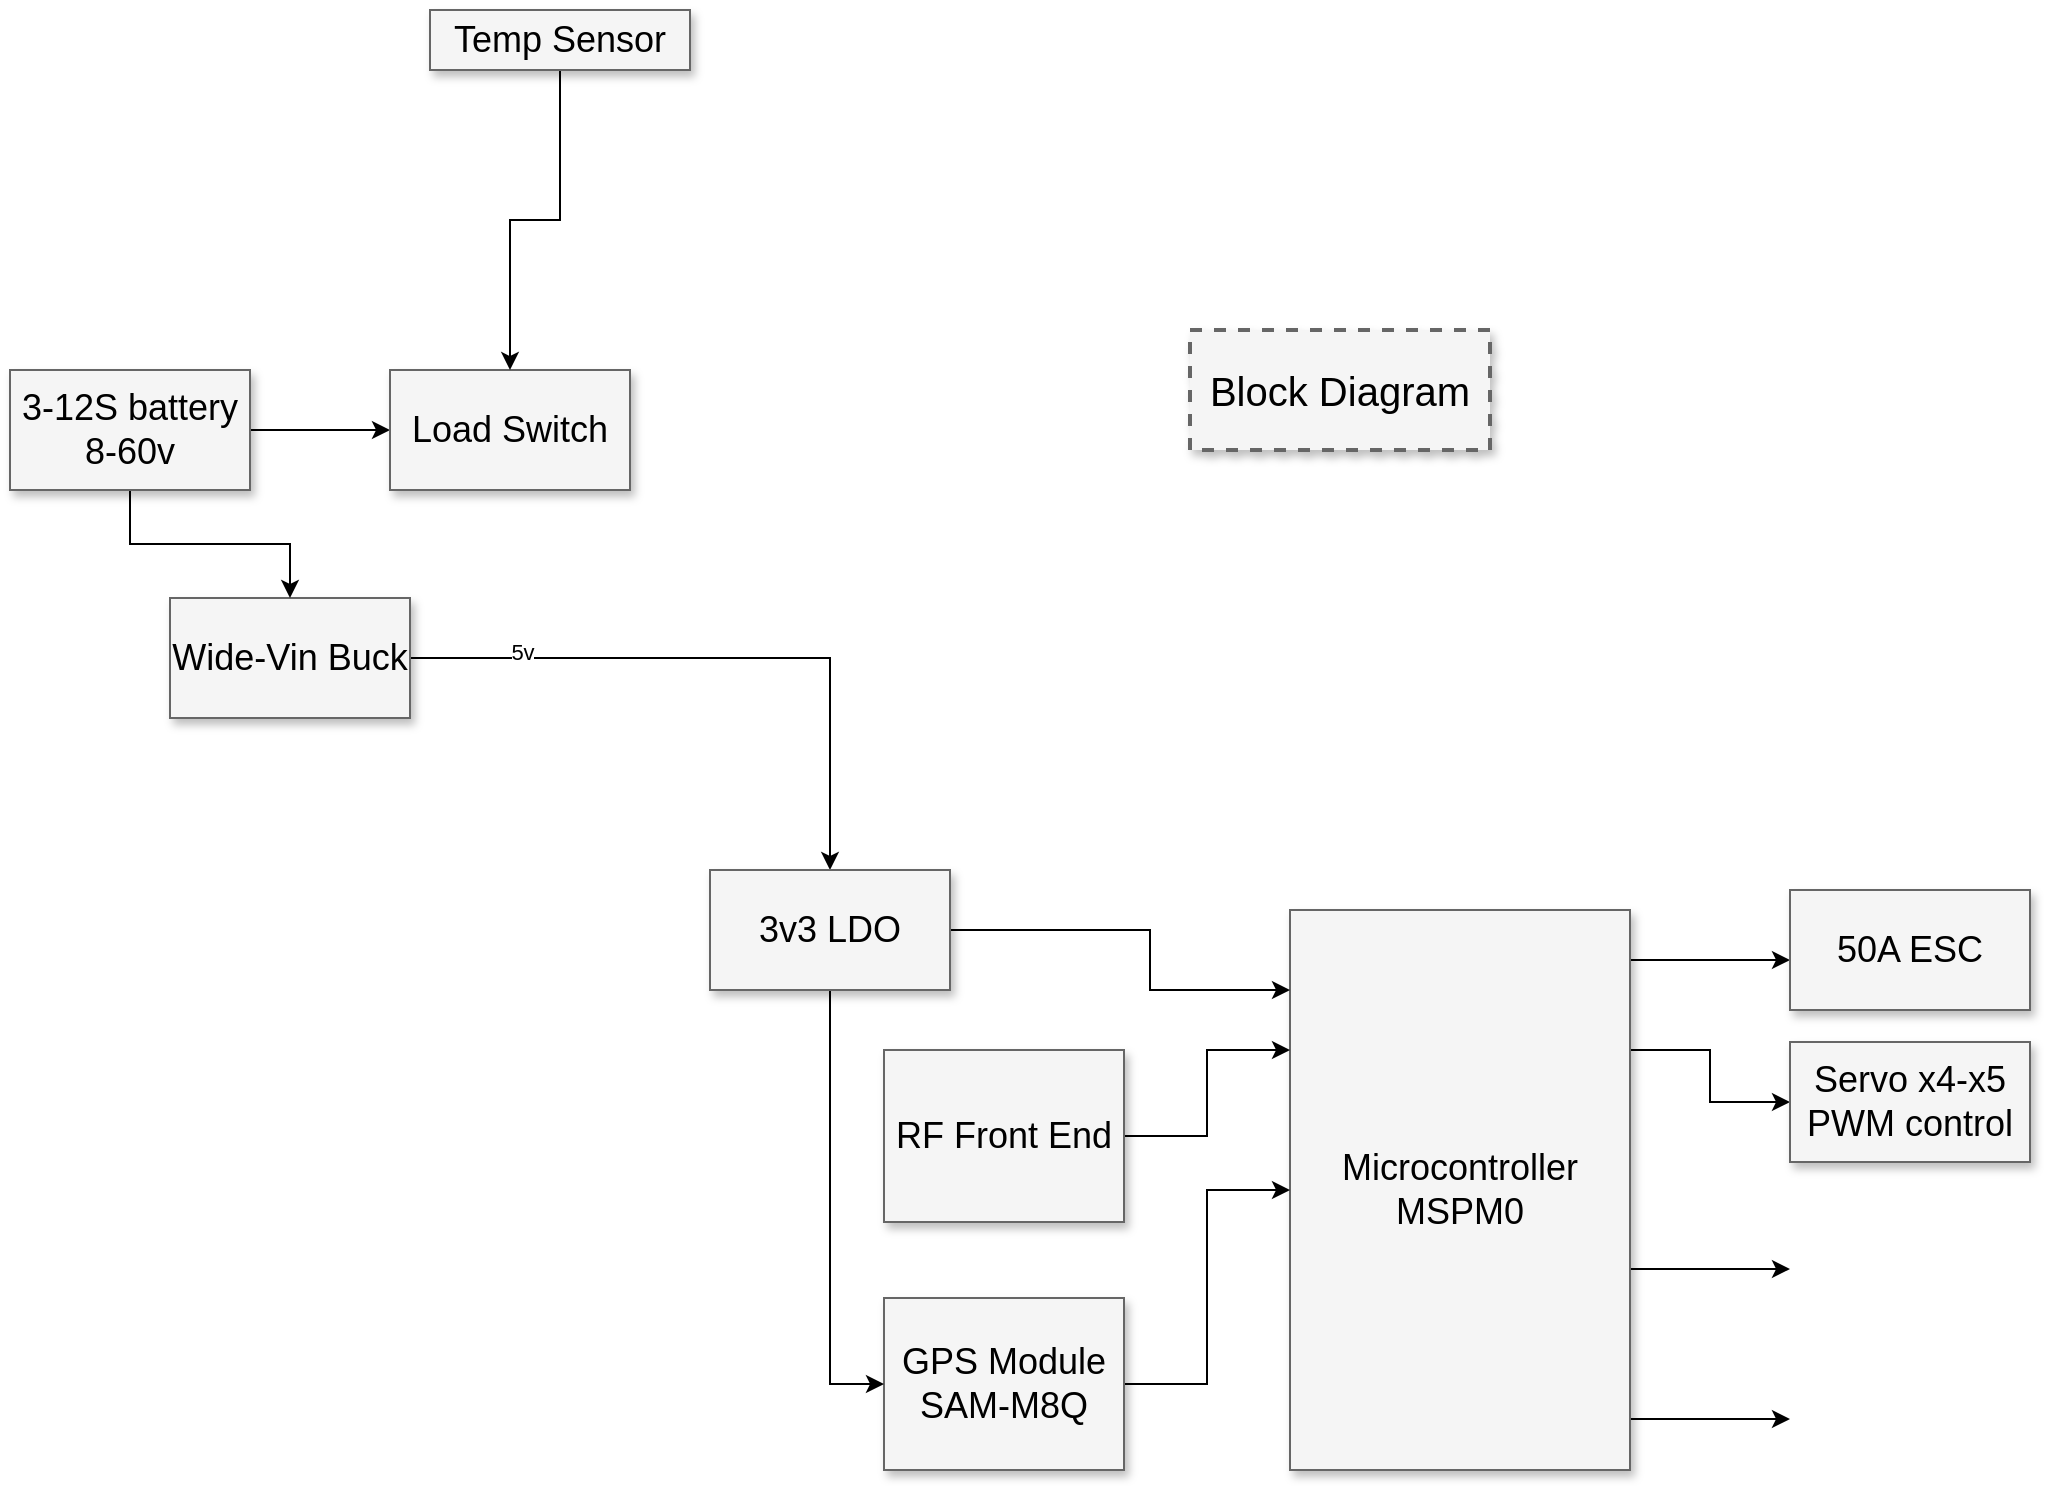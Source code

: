<mxfile version="24.3.0" type="github" pages="3">
  <diagram name="System Level" id="90a13364-a465-7bf4-72fc-28e22215d7a0">
    <mxGraphModel dx="1027" dy="943" grid="1" gridSize="10" guides="1" tooltips="1" connect="1" arrows="1" fold="1" page="1" pageScale="1.5" pageWidth="1169" pageHeight="826" background="none" math="0" shadow="0">
      <root>
        <mxCell id="0" style=";html=1;" />
        <mxCell id="1" style=";html=1;" parent="0" />
        <mxCell id="3a17f1ce550125da-1" value="Block Diagram" style="whiteSpace=wrap;html=1;shadow=1;fontSize=20;fillColor=#f5f5f5;strokeColor=#666666;strokeWidth=2;dashed=1;" parent="1" vertex="1">
          <mxGeometry x="910" y="310" width="150" height="60" as="geometry" />
        </mxCell>
        <mxCell id="3a17f1ce550125da-13" style="edgeStyle=elbowEdgeStyle;rounded=0;html=1;startArrow=none;startFill=0;jettySize=auto;orthogonalLoop=1;fontSize=18;elbow=vertical;" parent="1" source="3a17f1ce550125da-2" target="3a17f1ce550125da-4" edge="1">
          <mxGeometry relative="1" as="geometry" />
        </mxCell>
        <mxCell id="3a17f1ce550125da-15" style="edgeStyle=elbowEdgeStyle;rounded=0;html=1;startArrow=none;startFill=0;jettySize=auto;orthogonalLoop=1;fontSize=18;elbow=vertical;" parent="1" source="3a17f1ce550125da-2" edge="1">
          <mxGeometry relative="1" as="geometry">
            <mxPoint x="1210" y="779.667" as="targetPoint" />
          </mxGeometry>
        </mxCell>
        <mxCell id="3a17f1ce550125da-16" style="edgeStyle=elbowEdgeStyle;rounded=0;html=1;startArrow=none;startFill=0;jettySize=auto;orthogonalLoop=1;fontSize=18;elbow=vertical;" parent="1" source="3a17f1ce550125da-2" edge="1">
          <mxGeometry relative="1" as="geometry">
            <mxPoint x="1210" y="854.667" as="targetPoint" />
          </mxGeometry>
        </mxCell>
        <mxCell id="zuolDauROYkUTVZx15f1-5" style="edgeStyle=orthogonalEdgeStyle;rounded=0;orthogonalLoop=1;jettySize=auto;html=1;exitX=1;exitY=0.25;exitDx=0;exitDy=0;" edge="1" parent="1" source="3a17f1ce550125da-2" target="zuolDauROYkUTVZx15f1-4">
          <mxGeometry relative="1" as="geometry" />
        </mxCell>
        <mxCell id="3a17f1ce550125da-2" value="Microcontroller&lt;div&gt;MSPM0&lt;/div&gt;" style="whiteSpace=wrap;html=1;shadow=1;fontSize=18;fillColor=#f5f5f5;strokeColor=#666666;" parent="1" vertex="1">
          <mxGeometry x="960" y="600" width="170" height="280" as="geometry" />
        </mxCell>
        <mxCell id="3a17f1ce550125da-4" value="50A ESC" style="whiteSpace=wrap;html=1;shadow=1;fontSize=18;fillColor=#f5f5f5;strokeColor=#666666;" parent="1" vertex="1">
          <mxGeometry x="1210" y="590" width="120" height="60" as="geometry" />
        </mxCell>
        <mxCell id="zuolDauROYkUTVZx15f1-3" style="edgeStyle=orthogonalEdgeStyle;rounded=0;orthogonalLoop=1;jettySize=auto;html=1;entryX=0;entryY=0.25;entryDx=0;entryDy=0;" edge="1" parent="1" source="3a17f1ce550125da-8" target="3a17f1ce550125da-2">
          <mxGeometry relative="1" as="geometry" />
        </mxCell>
        <mxCell id="3a17f1ce550125da-8" value="RF Front End" style="whiteSpace=wrap;html=1;shadow=1;fontSize=18;fillColor=#f5f5f5;strokeColor=#666666;" parent="1" vertex="1">
          <mxGeometry x="757" y="670" width="120" height="86" as="geometry" />
        </mxCell>
        <mxCell id="zuolDauROYkUTVZx15f1-8" style="edgeStyle=orthogonalEdgeStyle;rounded=0;orthogonalLoop=1;jettySize=auto;html=1;entryX=0.5;entryY=0;entryDx=0;entryDy=0;" edge="1" parent="1" source="3a17f1ce550125da-9" target="zuolDauROYkUTVZx15f1-10">
          <mxGeometry relative="1" as="geometry">
            <mxPoint x="740" y="540" as="targetPoint" />
          </mxGeometry>
        </mxCell>
        <mxCell id="zuolDauROYkUTVZx15f1-9" value="5v" style="edgeLabel;html=1;align=center;verticalAlign=middle;resizable=0;points=[];" vertex="1" connectable="0" parent="zuolDauROYkUTVZx15f1-8">
          <mxGeometry x="-0.645" y="3" relative="1" as="geometry">
            <mxPoint as="offset" />
          </mxGeometry>
        </mxCell>
        <mxCell id="3a17f1ce550125da-9" value="Wide-Vin Buck" style="whiteSpace=wrap;html=1;shadow=1;fontSize=18;fillColor=#f5f5f5;strokeColor=#666666;" parent="1" vertex="1">
          <mxGeometry x="400" y="444" width="120" height="60" as="geometry" />
        </mxCell>
        <mxCell id="zuolDauROYkUTVZx15f1-6" style="edgeStyle=orthogonalEdgeStyle;rounded=0;orthogonalLoop=1;jettySize=auto;html=1;" edge="1" parent="1" source="3a17f1ce550125da-11" target="ZlpAF3IKrW8_DP4FORK2-1">
          <mxGeometry relative="1" as="geometry" />
        </mxCell>
        <mxCell id="zuolDauROYkUTVZx15f1-7" style="edgeStyle=orthogonalEdgeStyle;rounded=0;orthogonalLoop=1;jettySize=auto;html=1;" edge="1" parent="1" source="3a17f1ce550125da-11" target="3a17f1ce550125da-9">
          <mxGeometry relative="1" as="geometry" />
        </mxCell>
        <mxCell id="3a17f1ce550125da-11" value="3-12S battery&lt;div&gt;8-60v&lt;/div&gt;" style="whiteSpace=wrap;html=1;shadow=1;fontSize=18;fillColor=#f5f5f5;strokeColor=#666666;" parent="1" vertex="1">
          <mxGeometry x="320" y="330" width="120" height="60" as="geometry" />
        </mxCell>
        <mxCell id="ZlpAF3IKrW8_DP4FORK2-1" value="Load Switch" style="whiteSpace=wrap;html=1;shadow=1;fontSize=18;fillColor=#f5f5f5;strokeColor=#666666;" vertex="1" parent="1">
          <mxGeometry x="510" y="330" width="120" height="60" as="geometry" />
        </mxCell>
        <mxCell id="ZlpAF3IKrW8_DP4FORK2-3" style="edgeStyle=orthogonalEdgeStyle;rounded=0;orthogonalLoop=1;jettySize=auto;html=1;entryX=0.5;entryY=0;entryDx=0;entryDy=0;" edge="1" parent="1" source="ZlpAF3IKrW8_DP4FORK2-2" target="ZlpAF3IKrW8_DP4FORK2-1">
          <mxGeometry relative="1" as="geometry" />
        </mxCell>
        <mxCell id="ZlpAF3IKrW8_DP4FORK2-2" value="Temp Sensor" style="whiteSpace=wrap;html=1;shadow=1;fontSize=18;fillColor=#f5f5f5;strokeColor=#666666;" vertex="1" parent="1">
          <mxGeometry x="530" y="150" width="130" height="30" as="geometry" />
        </mxCell>
        <mxCell id="zuolDauROYkUTVZx15f1-2" style="edgeStyle=orthogonalEdgeStyle;rounded=0;orthogonalLoop=1;jettySize=auto;html=1;" edge="1" parent="1" source="zuolDauROYkUTVZx15f1-1" target="3a17f1ce550125da-2">
          <mxGeometry relative="1" as="geometry" />
        </mxCell>
        <mxCell id="zuolDauROYkUTVZx15f1-1" value="GPS Module&lt;div&gt;SAM-M8Q&lt;/div&gt;" style="whiteSpace=wrap;html=1;shadow=1;fontSize=18;fillColor=#f5f5f5;strokeColor=#666666;" vertex="1" parent="1">
          <mxGeometry x="757" y="794" width="120" height="86" as="geometry" />
        </mxCell>
        <mxCell id="zuolDauROYkUTVZx15f1-4" value="Servo x4-x5&lt;div&gt;PWM control&lt;/div&gt;" style="whiteSpace=wrap;html=1;shadow=1;fontSize=18;fillColor=#f5f5f5;strokeColor=#666666;" vertex="1" parent="1">
          <mxGeometry x="1210" y="666" width="120" height="60" as="geometry" />
        </mxCell>
        <mxCell id="zuolDauROYkUTVZx15f1-11" style="edgeStyle=orthogonalEdgeStyle;rounded=0;orthogonalLoop=1;jettySize=auto;html=1;" edge="1" parent="1" source="zuolDauROYkUTVZx15f1-10" target="3a17f1ce550125da-2">
          <mxGeometry relative="1" as="geometry">
            <Array as="points">
              <mxPoint x="890" y="610" />
              <mxPoint x="890" y="640" />
            </Array>
          </mxGeometry>
        </mxCell>
        <mxCell id="zuolDauROYkUTVZx15f1-12" style="edgeStyle=orthogonalEdgeStyle;rounded=0;orthogonalLoop=1;jettySize=auto;html=1;entryX=0;entryY=0.5;entryDx=0;entryDy=0;" edge="1" parent="1" source="zuolDauROYkUTVZx15f1-10" target="zuolDauROYkUTVZx15f1-1">
          <mxGeometry relative="1" as="geometry" />
        </mxCell>
        <mxCell id="zuolDauROYkUTVZx15f1-10" value="3v3 LDO" style="whiteSpace=wrap;html=1;shadow=1;fontSize=18;fillColor=#f5f5f5;strokeColor=#666666;" vertex="1" parent="1">
          <mxGeometry x="670" y="580" width="120" height="60" as="geometry" />
        </mxCell>
      </root>
    </mxGraphModel>
  </diagram>
  <diagram id="QdfNsv9QvsrAvMyVUduZ" name="Control Board">
    <mxGraphModel dx="1232" dy="1131" grid="1" gridSize="10" guides="1" tooltips="1" connect="1" arrows="1" fold="1" page="1" pageScale="1" pageWidth="850" pageHeight="1100" math="0" shadow="0">
      <root>
        <mxCell id="0" />
        <mxCell id="1" parent="0" />
      </root>
    </mxGraphModel>
  </diagram>
  <diagram id="HQYn6KAXAy5TpyL_cmuG" name="ESC">
    <mxGraphModel dx="1232" dy="1131" grid="1" gridSize="10" guides="1" tooltips="1" connect="1" arrows="1" fold="1" page="1" pageScale="1" pageWidth="850" pageHeight="1100" math="0" shadow="0">
      <root>
        <mxCell id="0" />
        <mxCell id="1" parent="0" />
      </root>
    </mxGraphModel>
  </diagram>
</mxfile>
